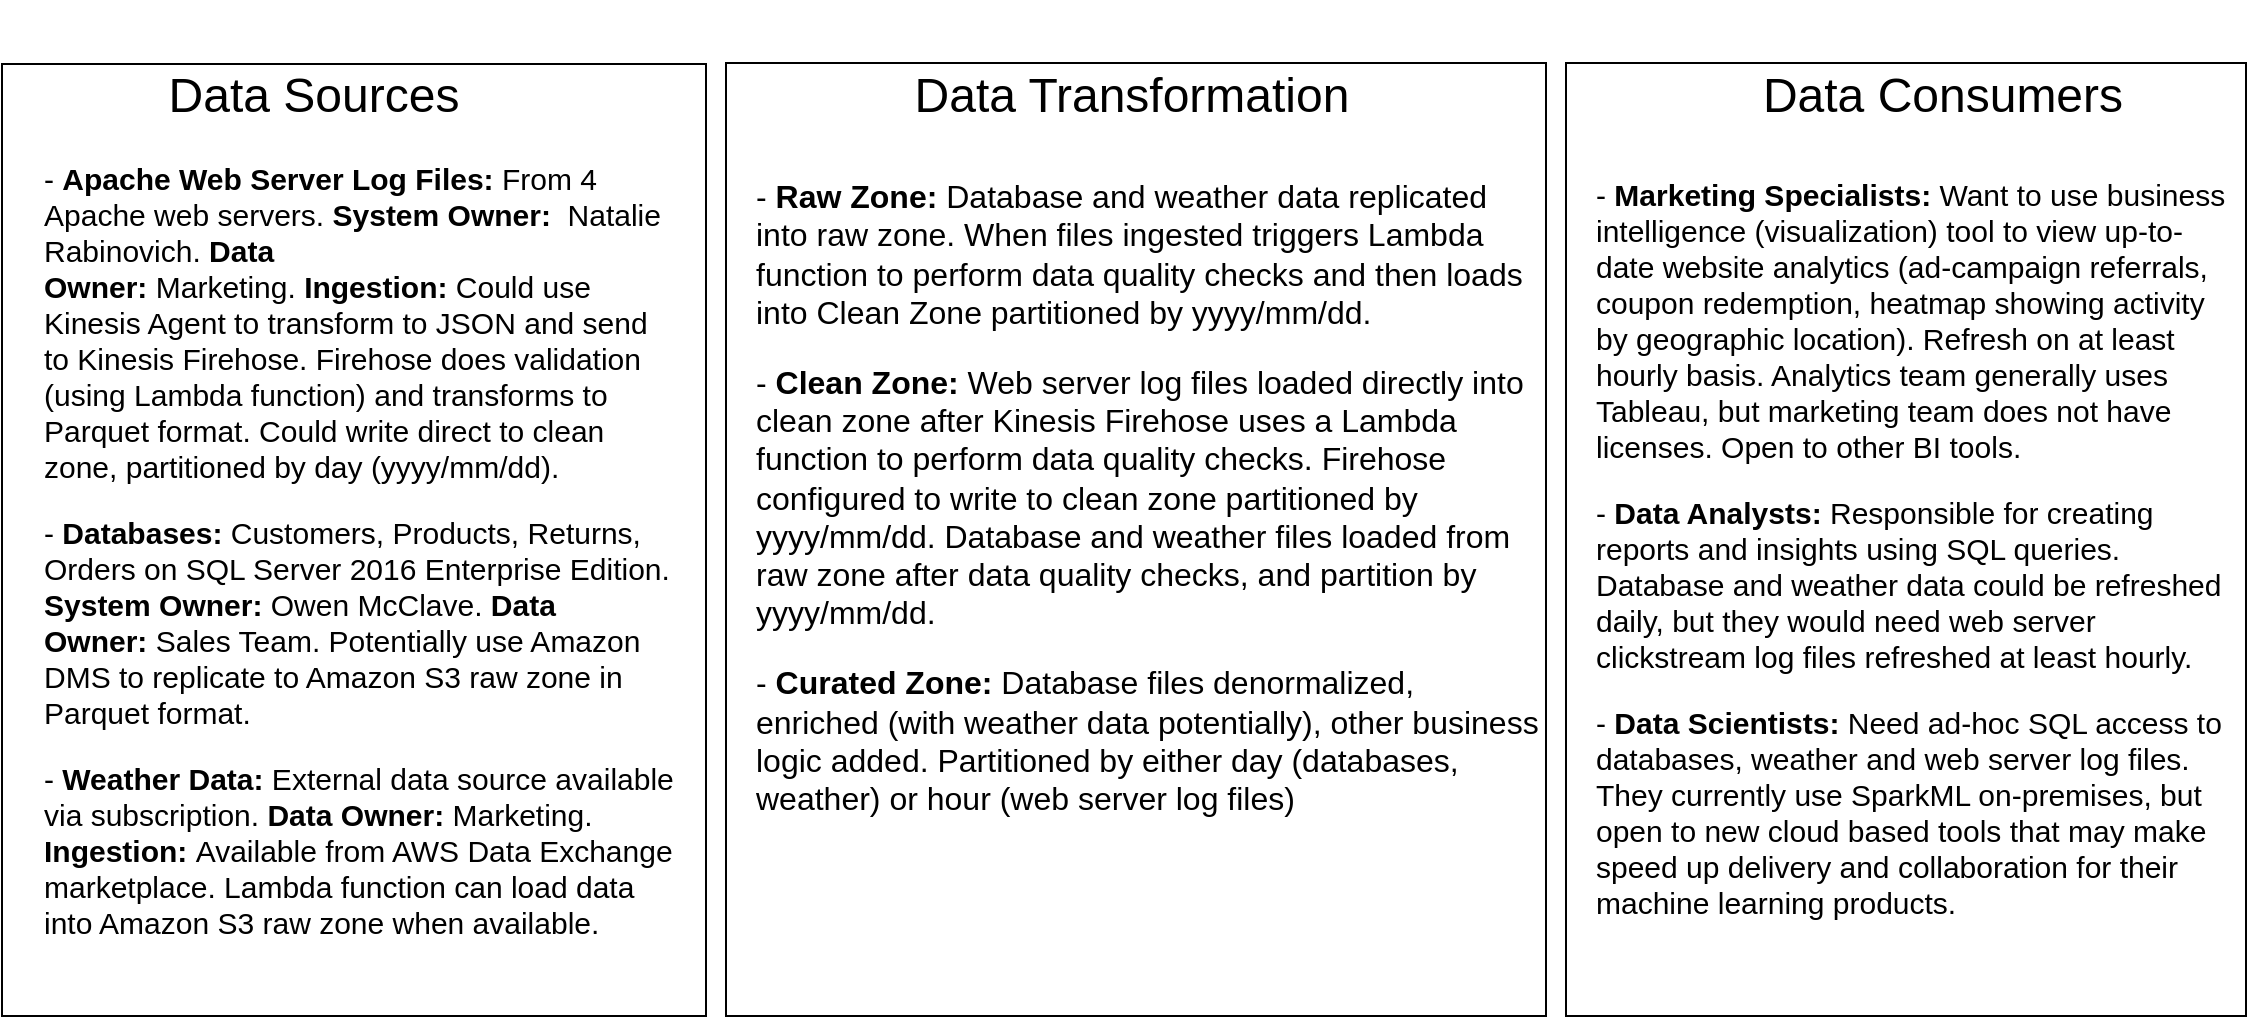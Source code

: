 <mxfile version="15.8.6" type="google"><diagram id="mUTb9pxzMLT0bge-f1Fd" name="Page-1"><mxGraphModel dx="2186" dy="1057" grid="1" gridSize="10" guides="1" tooltips="1" connect="1" arrows="1" fold="1" page="1" pageScale="1" pageWidth="1000" pageHeight="400" math="0" shadow="0"><root><mxCell id="0"/><mxCell id="1" parent="0"/><mxCell id="6iu_p2EDdZprySknlbIH-2" value="" style="rounded=0;whiteSpace=wrap;html=1;" parent="1" vertex="1"><mxGeometry x="-608" y="-368.5" width="410" height="476.5" as="geometry"/></mxCell><mxCell id="6iu_p2EDdZprySknlbIH-3" value="Data Transformation" style="text;html=1;strokeColor=none;fillColor=none;align=center;verticalAlign=middle;whiteSpace=wrap;rounded=0;fontSize=24;" parent="1" vertex="1"><mxGeometry x="-535" y="-362" width="260" height="20" as="geometry"/></mxCell><mxCell id="6iu_p2EDdZprySknlbIH-44" value="" style="rounded=0;whiteSpace=wrap;html=1;" parent="1" vertex="1"><mxGeometry x="-188" y="-368.5" width="340" height="476.5" as="geometry"/></mxCell><mxCell id="6iu_p2EDdZprySknlbIH-46" value="Data Consumers" style="text;html=1;strokeColor=none;fillColor=none;align=center;verticalAlign=middle;whiteSpace=wrap;rounded=0;fontSize=24;" parent="1" vertex="1"><mxGeometry x="-103" y="-362" width="206.5" height="20" as="geometry"/></mxCell><mxCell id="6iu_p2EDdZprySknlbIH-70" value="" style="rounded=0;whiteSpace=wrap;html=1;" parent="1" vertex="1"><mxGeometry x="-970" y="-368" width="352" height="476" as="geometry"/></mxCell><mxCell id="6iu_p2EDdZprySknlbIH-72" value="Data Sources" style="text;html=1;strokeColor=none;fillColor=none;align=center;verticalAlign=middle;whiteSpace=wrap;rounded=0;fontSize=24;" parent="1" vertex="1"><mxGeometry x="-940" y="-362" width="252" height="20" as="geometry"/></mxCell><mxCell id="6iu_p2EDdZprySknlbIH-99" value="&lt;h1&gt;&lt;br&gt;&lt;/h1&gt;&lt;p style=&quot;font-size: 15px&quot;&gt;&lt;font style=&quot;font-size: 15px&quot;&gt;- &lt;b&gt;Apache Web Server Log Files:&lt;/b&gt;&amp;nbsp;From 4 Apache web servers. &lt;b&gt;System Owner:&amp;nbsp;&lt;/b&gt;&amp;nbsp;Natalie Rabinovich. &lt;b&gt;Data Owner:&lt;/b&gt;&amp;nbsp;Marketing.&amp;nbsp;&lt;b&gt;Ingestion:&lt;/b&gt;&amp;nbsp;Could use Kinesis Agent to transform to JSON and send to Kinesis Firehose. Firehose does validation (using Lambda function) and transforms to Parquet format. Could write direct to clean zone, partitioned by day (yyyy/mm/dd).&lt;br&gt;&lt;/font&gt;&lt;/p&gt;&lt;p style=&quot;font-size: 15px&quot;&gt;&lt;font style=&quot;font-size: 15px&quot;&gt;- &lt;b&gt;Databases:&lt;/b&gt;&amp;nbsp;Customers, Products, Returns, Orders on SQL Server 2016 Enterprise Edition. &lt;b&gt;System Owner:&lt;/b&gt;&amp;nbsp;Owen McClave. &lt;b&gt;Data Owner:&lt;/b&gt;&amp;nbsp;Sales Team.&amp;nbsp;Potentially use Amazon DMS to replicate to Amazon S3 raw zone in Parquet format.&amp;nbsp;&lt;/font&gt;&lt;/p&gt;&lt;p style=&quot;font-size: 15px&quot;&gt;&lt;font style=&quot;font-size: 15px&quot;&gt;- &lt;b&gt;Weather Data:&lt;/b&gt;&amp;nbsp;External data source available via subscription. &lt;b&gt;Data Owner:&lt;/b&gt;&amp;nbsp;Marketing. &lt;b&gt;Ingestion:&lt;/b&gt;&amp;nbsp;Available from AWS Data Exchange marketplace. Lambda function can load data into Amazon S3 raw zone when available.&lt;/font&gt;&lt;/p&gt;" style="text;html=1;strokeColor=none;fillColor=none;spacing=5;spacingTop=-20;whiteSpace=wrap;overflow=hidden;rounded=0;fontSize=16;" parent="1" vertex="1"><mxGeometry x="-954" y="-390" width="326" height="488" as="geometry"/></mxCell><mxCell id="6iu_p2EDdZprySknlbIH-100" value="&lt;h1&gt;&lt;br&gt;&lt;/h1&gt;&lt;p style=&quot;font-size: 15px&quot;&gt;&lt;font style=&quot;font-size: 15px&quot;&gt;- &lt;b&gt;Marketing Specialists:&lt;/b&gt;&amp;nbsp;Want to use business intelligence (visualization) tool to view up-to-date website analytics (ad-campaign referrals, coupon redemption, heatmap showing activity by geographic location). Refresh on at least hourly basis. Analytics team generally uses Tableau, but marketing team does not have licenses. Open to other BI tools.&lt;/font&gt;&lt;/p&gt;&lt;p style=&quot;font-size: 15px&quot;&gt;&lt;font style=&quot;font-size: 15px&quot;&gt;- &lt;b&gt;Data Analysts:&lt;/b&gt;&amp;nbsp;Responsible for creating reports and insights using SQL queries. Database and weather data could be refreshed daily, but they would need web server clickstream log files refreshed at least hourly.&lt;/font&gt;&lt;/p&gt;&lt;p style=&quot;font-size: 15px&quot;&gt;&lt;font style=&quot;font-size: 15px&quot;&gt;- &lt;b&gt;Data Scientists:&lt;/b&gt;&amp;nbsp;Need ad-hoc SQL access to databases, weather and web server log files. They currently use SparkML on-premises, but open to new cloud based tools that may make speed up delivery and collaboration for their machine learning products.&amp;nbsp;&amp;nbsp;&lt;br&gt;&lt;/font&gt;&lt;/p&gt;" style="text;html=1;strokeColor=none;fillColor=none;spacing=5;spacingTop=-20;whiteSpace=wrap;overflow=hidden;rounded=0;fontSize=16;" parent="1" vertex="1"><mxGeometry x="-178" y="-382" width="330" height="490" as="geometry"/></mxCell><mxCell id="6iu_p2EDdZprySknlbIH-101" value="&lt;h1&gt;&lt;br&gt;&lt;/h1&gt;&lt;p&gt;&lt;font style=&quot;font-size: 16px&quot;&gt;- &lt;b&gt;Raw Zone:&lt;/b&gt;&amp;nbsp;Database and weather data replicated into raw zone. When files ingested triggers Lambda function to perform data quality checks and then loads into Clean Zone partitioned by yyyy/mm/dd.&lt;br&gt;&lt;/font&gt;&lt;/p&gt;&lt;p&gt;&lt;font style=&quot;font-size: 16px&quot;&gt;- &lt;b&gt;Clean Zone:&lt;/b&gt;&amp;nbsp;Web server log files loaded directly into clean zone after Kinesis Firehose uses a Lambda function to perform data quality checks. Firehose configured to write to clean zone partitioned by yyyy/mm/dd. Database and weather files loaded from raw zone after data quality checks, and partition by yyyy/mm/dd.&lt;/font&gt;&lt;/p&gt;&lt;p&gt;&lt;font style=&quot;font-size: 16px&quot;&gt;- &lt;b&gt;Curated Zone:&lt;/b&gt;&amp;nbsp;Database files denormalized, enriched (with weather data potentially), other business logic added. Partitioned by either day (databases, weather) or hour (web server log files)&lt;/font&gt;&lt;/p&gt;" style="text;html=1;strokeColor=none;fillColor=none;spacing=5;spacingTop=-20;whiteSpace=wrap;overflow=hidden;rounded=0;fontSize=16;" parent="1" vertex="1"><mxGeometry x="-598" y="-382" width="400" height="430" as="geometry"/></mxCell></root></mxGraphModel></diagram></mxfile>